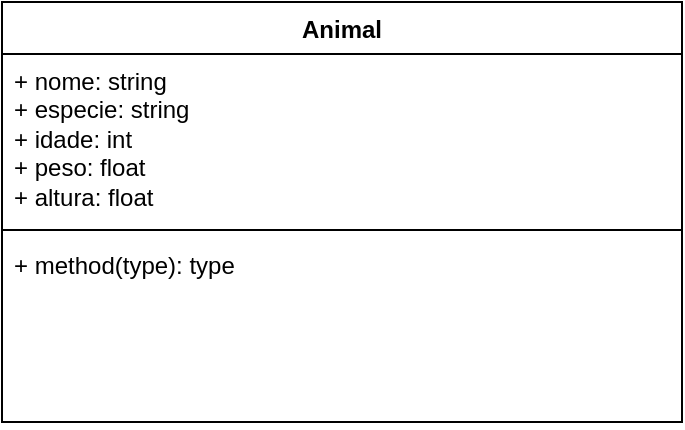 <mxfile version="24.7.12">
  <diagram id="C5RBs43oDa-KdzZeNtuy" name="Page-1">
    <mxGraphModel dx="-227" dy="1518" grid="1" gridSize="10" guides="1" tooltips="1" connect="1" arrows="1" fold="1" page="1" pageScale="1" pageWidth="827" pageHeight="1169" math="0" shadow="0">
      <root>
        <mxCell id="WIyWlLk6GJQsqaUBKTNV-0" />
        <mxCell id="WIyWlLk6GJQsqaUBKTNV-1" parent="WIyWlLk6GJQsqaUBKTNV-0" />
        <mxCell id="7Gv4P2A_hWHfkbN4LHb8-0" value="Animal" style="swimlane;fontStyle=1;align=center;verticalAlign=top;childLayout=stackLayout;horizontal=1;startSize=26;horizontalStack=0;resizeParent=1;resizeParentMax=0;resizeLast=0;collapsible=1;marginBottom=0;whiteSpace=wrap;html=1;" vertex="1" parent="WIyWlLk6GJQsqaUBKTNV-1">
          <mxGeometry x="860" y="-80" width="340" height="210" as="geometry" />
        </mxCell>
        <mxCell id="7Gv4P2A_hWHfkbN4LHb8-1" value="+ nome: string&lt;div&gt;+ especie: string&lt;/div&gt;&lt;div&gt;+ idade: int&lt;/div&gt;&lt;div&gt;+ peso: float&lt;/div&gt;&lt;div&gt;+ altura: float&lt;/div&gt;" style="text;strokeColor=none;fillColor=none;align=left;verticalAlign=top;spacingLeft=4;spacingRight=4;overflow=hidden;rotatable=0;points=[[0,0.5],[1,0.5]];portConstraint=eastwest;whiteSpace=wrap;html=1;" vertex="1" parent="7Gv4P2A_hWHfkbN4LHb8-0">
          <mxGeometry y="26" width="340" height="84" as="geometry" />
        </mxCell>
        <mxCell id="7Gv4P2A_hWHfkbN4LHb8-2" value="" style="line;strokeWidth=1;fillColor=none;align=left;verticalAlign=middle;spacingTop=-1;spacingLeft=3;spacingRight=3;rotatable=0;labelPosition=right;points=[];portConstraint=eastwest;strokeColor=inherit;" vertex="1" parent="7Gv4P2A_hWHfkbN4LHb8-0">
          <mxGeometry y="110" width="340" height="8" as="geometry" />
        </mxCell>
        <mxCell id="7Gv4P2A_hWHfkbN4LHb8-3" value="+ method(type): type" style="text;strokeColor=none;fillColor=none;align=left;verticalAlign=top;spacingLeft=4;spacingRight=4;overflow=hidden;rotatable=0;points=[[0,0.5],[1,0.5]];portConstraint=eastwest;whiteSpace=wrap;html=1;" vertex="1" parent="7Gv4P2A_hWHfkbN4LHb8-0">
          <mxGeometry y="118" width="340" height="92" as="geometry" />
        </mxCell>
      </root>
    </mxGraphModel>
  </diagram>
</mxfile>
